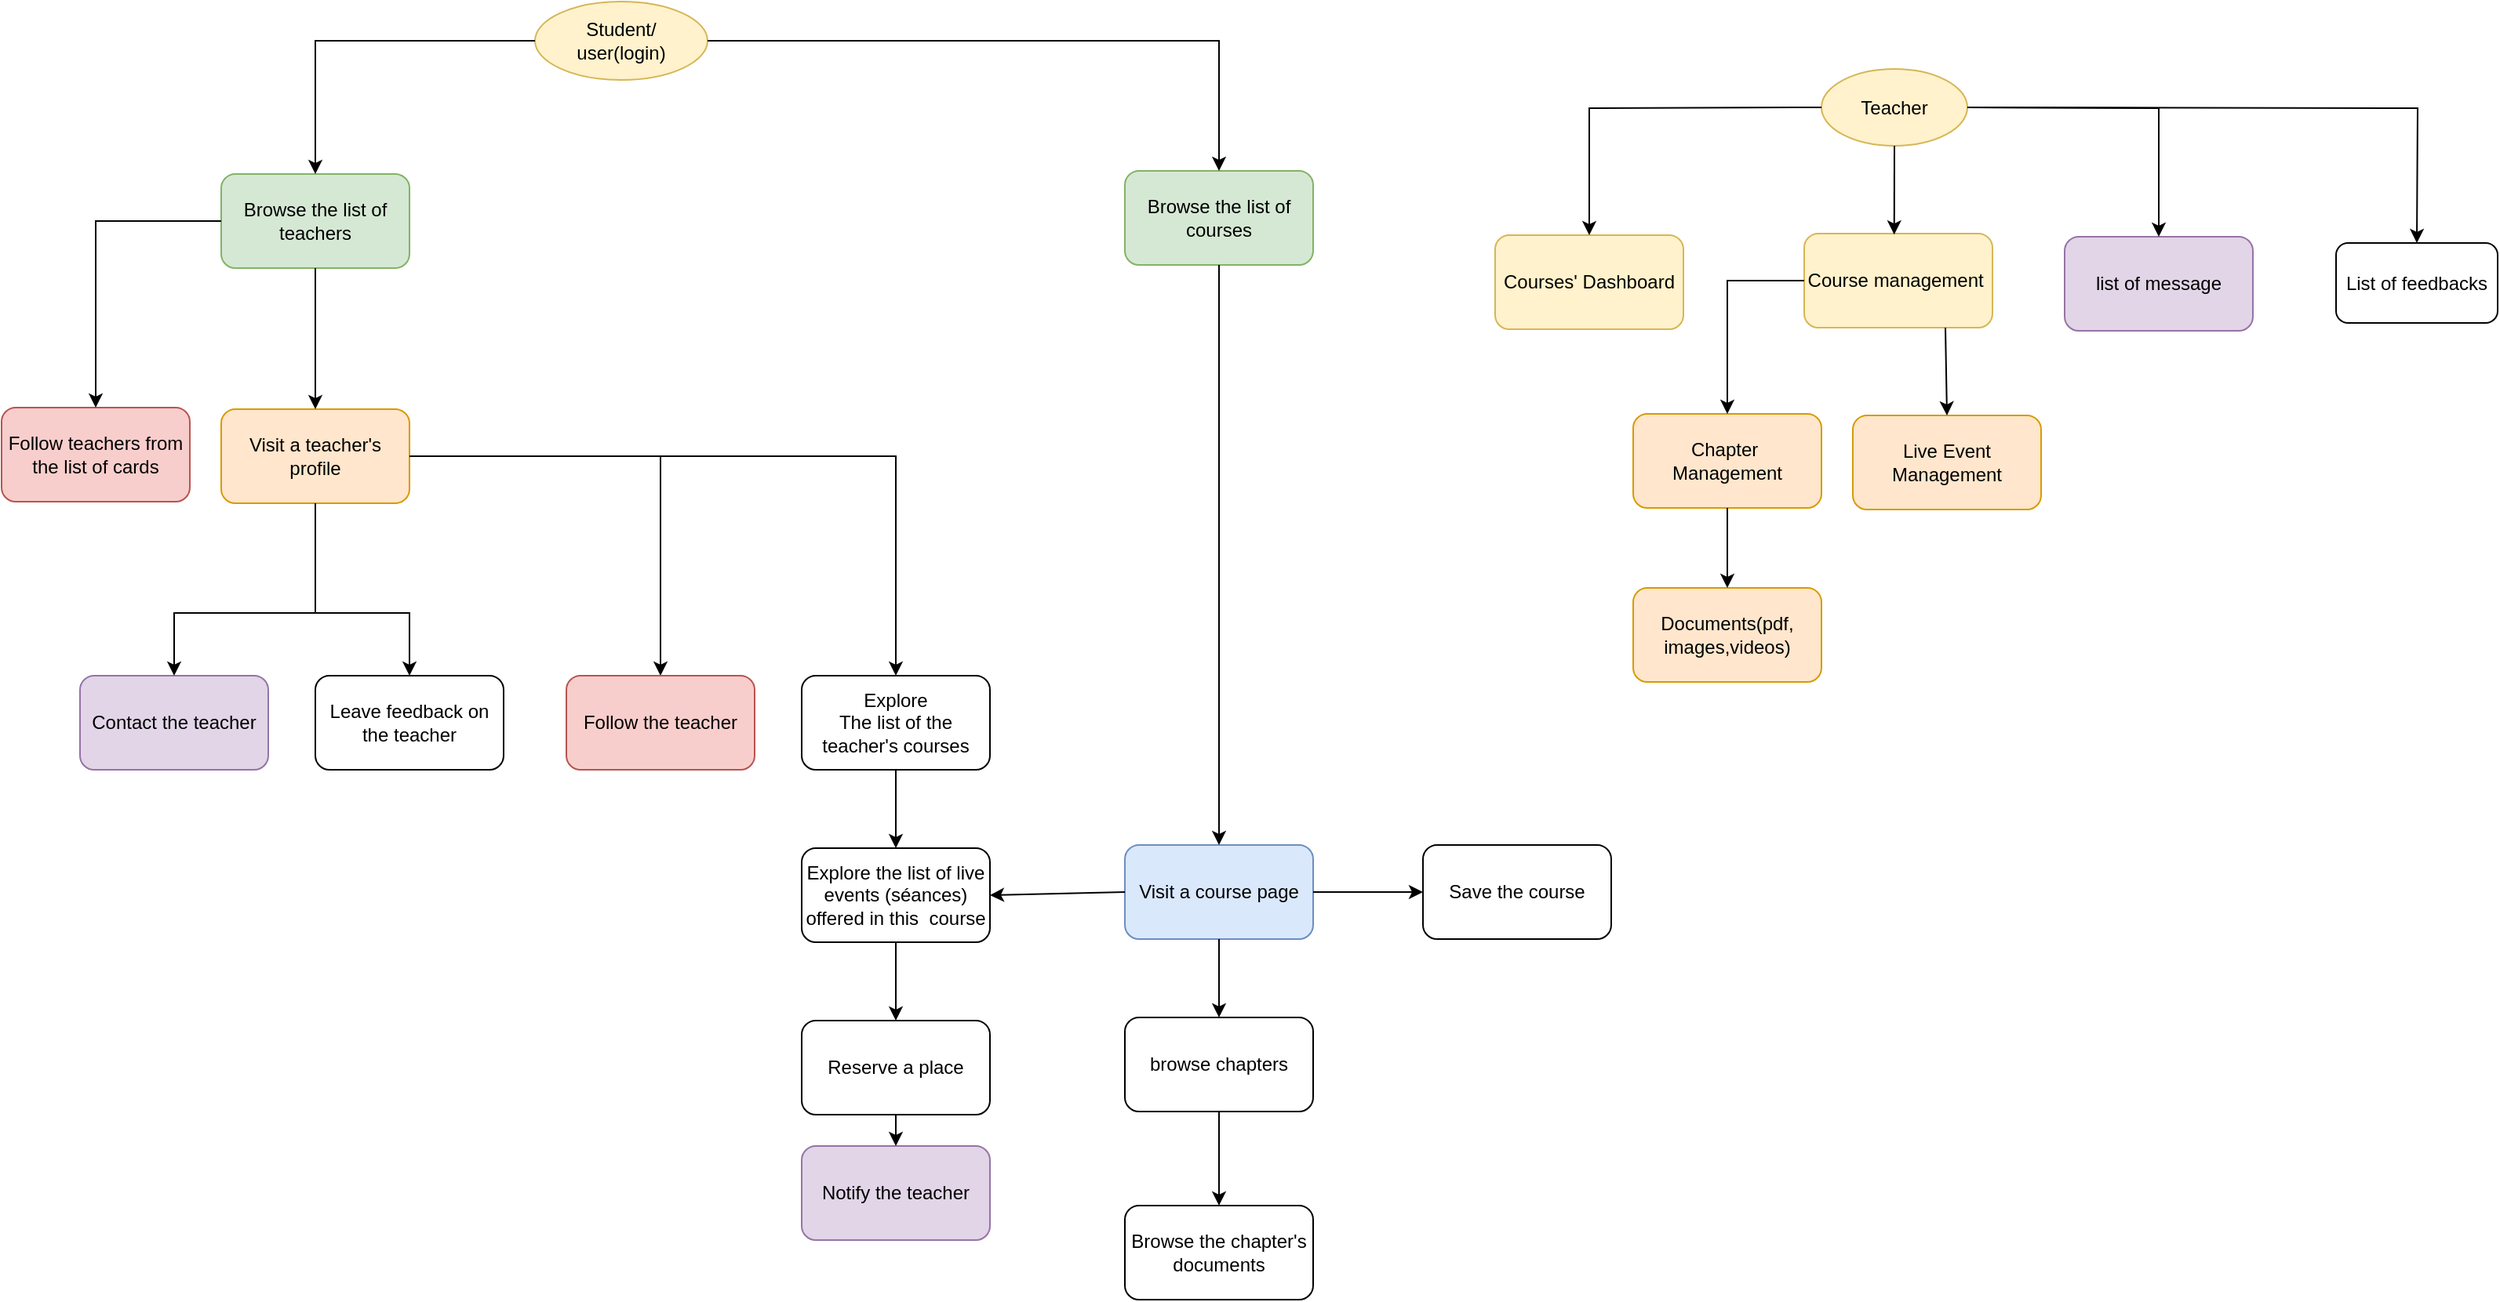 <mxfile version="24.7.10">
  <diagram name="Page-1" id="f1APdz8lFDjYEm-C7kxX">
    <mxGraphModel dx="1150" dy="653" grid="0" gridSize="10" guides="0" tooltips="1" connect="1" arrows="1" fold="1" page="1" pageScale="1" pageWidth="827" pageHeight="1169" math="0" shadow="0">
      <root>
        <mxCell id="0" />
        <mxCell id="1" parent="0" />
        <mxCell id="x2JKb4s64gCXa-HXRlv2-2" value="Student/&lt;div&gt;user(login)&lt;/div&gt;" style="ellipse;whiteSpace=wrap;html=1;fillColor=#fff2cc;strokeColor=#d6b656;" vertex="1" parent="1">
          <mxGeometry x="391" y="121" width="110" height="50" as="geometry" />
        </mxCell>
        <mxCell id="x2JKb4s64gCXa-HXRlv2-3" value="Browse the list of teachers" style="rounded=1;whiteSpace=wrap;html=1;fillColor=#d5e8d4;strokeColor=#82b366;" vertex="1" parent="1">
          <mxGeometry x="191" y="231" width="120" height="60" as="geometry" />
        </mxCell>
        <mxCell id="x2JKb4s64gCXa-HXRlv2-4" value="" style="endArrow=classic;html=1;rounded=0;exitX=0;exitY=0.5;exitDx=0;exitDy=0;entryX=0.5;entryY=0;entryDx=0;entryDy=0;" edge="1" parent="1" source="x2JKb4s64gCXa-HXRlv2-2" target="x2JKb4s64gCXa-HXRlv2-3">
          <mxGeometry width="50" height="50" relative="1" as="geometry">
            <mxPoint x="291" y="191" as="sourcePoint" />
            <mxPoint x="341" y="141" as="targetPoint" />
            <Array as="points">
              <mxPoint x="251" y="146" />
            </Array>
          </mxGeometry>
        </mxCell>
        <mxCell id="x2JKb4s64gCXa-HXRlv2-5" value="Browse the list of courses" style="rounded=1;whiteSpace=wrap;html=1;fillColor=#d5e8d4;strokeColor=#82b366;" vertex="1" parent="1">
          <mxGeometry x="767" y="229" width="120" height="60" as="geometry" />
        </mxCell>
        <mxCell id="x2JKb4s64gCXa-HXRlv2-6" value="" style="endArrow=classic;html=1;rounded=0;exitX=1;exitY=0.5;exitDx=0;exitDy=0;entryX=0.5;entryY=0;entryDx=0;entryDy=0;" edge="1" parent="1" target="x2JKb4s64gCXa-HXRlv2-5" source="x2JKb4s64gCXa-HXRlv2-2">
          <mxGeometry width="50" height="50" relative="1" as="geometry">
            <mxPoint x="521" y="131" as="sourcePoint" />
            <mxPoint x="721" y="151" as="targetPoint" />
            <Array as="points">
              <mxPoint x="827" y="146" />
            </Array>
          </mxGeometry>
        </mxCell>
        <mxCell id="x2JKb4s64gCXa-HXRlv2-7" value="Visit a teacher&#39;s profile" style="rounded=1;whiteSpace=wrap;html=1;fillColor=#ffe6cc;strokeColor=#d79b00;" vertex="1" parent="1">
          <mxGeometry x="191" y="381" width="120" height="60" as="geometry" />
        </mxCell>
        <mxCell id="x2JKb4s64gCXa-HXRlv2-8" value="Follow teachers from the list of cards" style="rounded=1;whiteSpace=wrap;html=1;fillColor=#f8cecc;strokeColor=#b85450;" vertex="1" parent="1">
          <mxGeometry x="51" y="380" width="120" height="60" as="geometry" />
        </mxCell>
        <mxCell id="x2JKb4s64gCXa-HXRlv2-9" value="Leave feedback on the teacher" style="rounded=1;whiteSpace=wrap;html=1;" vertex="1" parent="1">
          <mxGeometry x="251" y="551" width="120" height="60" as="geometry" />
        </mxCell>
        <mxCell id="x2JKb4s64gCXa-HXRlv2-10" value="Contact the teacher" style="rounded=1;whiteSpace=wrap;html=1;fillColor=#e1d5e7;strokeColor=#9673a6;" vertex="1" parent="1">
          <mxGeometry x="101" y="551" width="120" height="60" as="geometry" />
        </mxCell>
        <mxCell id="x2JKb4s64gCXa-HXRlv2-11" value="" style="endArrow=classic;html=1;rounded=0;exitX=0;exitY=0.5;exitDx=0;exitDy=0;entryX=0.5;entryY=0;entryDx=0;entryDy=0;" edge="1" parent="1" source="x2JKb4s64gCXa-HXRlv2-3" target="x2JKb4s64gCXa-HXRlv2-8">
          <mxGeometry width="50" height="50" relative="1" as="geometry">
            <mxPoint x="61" y="341" as="sourcePoint" />
            <mxPoint x="111" y="291" as="targetPoint" />
            <Array as="points">
              <mxPoint x="111" y="261" />
            </Array>
          </mxGeometry>
        </mxCell>
        <mxCell id="x2JKb4s64gCXa-HXRlv2-12" value="" style="endArrow=classic;html=1;rounded=0;exitX=0.5;exitY=1;exitDx=0;exitDy=0;entryX=0.5;entryY=0;entryDx=0;entryDy=0;" edge="1" parent="1" source="x2JKb4s64gCXa-HXRlv2-3" target="x2JKb4s64gCXa-HXRlv2-7">
          <mxGeometry width="50" height="50" relative="1" as="geometry">
            <mxPoint x="281" y="361" as="sourcePoint" />
            <mxPoint x="331" y="311" as="targetPoint" />
          </mxGeometry>
        </mxCell>
        <mxCell id="x2JKb4s64gCXa-HXRlv2-13" value="" style="endArrow=classic;html=1;rounded=0;entryX=0.5;entryY=0;entryDx=0;entryDy=0;exitX=0.5;exitY=1;exitDx=0;exitDy=0;" edge="1" parent="1" source="x2JKb4s64gCXa-HXRlv2-7" target="x2JKb4s64gCXa-HXRlv2-9">
          <mxGeometry width="50" height="50" relative="1" as="geometry">
            <mxPoint x="331" y="521" as="sourcePoint" />
            <mxPoint x="381" y="471" as="targetPoint" />
            <Array as="points">
              <mxPoint x="251" y="511" />
              <mxPoint x="311" y="511" />
            </Array>
          </mxGeometry>
        </mxCell>
        <mxCell id="x2JKb4s64gCXa-HXRlv2-14" value="" style="endArrow=classic;html=1;rounded=0;exitX=0.5;exitY=1;exitDx=0;exitDy=0;entryX=0.5;entryY=0;entryDx=0;entryDy=0;" edge="1" parent="1" source="x2JKb4s64gCXa-HXRlv2-7" target="x2JKb4s64gCXa-HXRlv2-10">
          <mxGeometry width="50" height="50" relative="1" as="geometry">
            <mxPoint x="131" y="541" as="sourcePoint" />
            <mxPoint x="181" y="491" as="targetPoint" />
            <Array as="points">
              <mxPoint x="251" y="511" />
              <mxPoint x="161" y="511" />
            </Array>
          </mxGeometry>
        </mxCell>
        <mxCell id="x2JKb4s64gCXa-HXRlv2-15" value="" style="endArrow=classic;html=1;rounded=0;exitX=1;exitY=0.5;exitDx=0;exitDy=0;entryX=0.5;entryY=0;entryDx=0;entryDy=0;" edge="1" parent="1" source="x2JKb4s64gCXa-HXRlv2-7" target="x2JKb4s64gCXa-HXRlv2-16">
          <mxGeometry width="50" height="50" relative="1" as="geometry">
            <mxPoint x="391" y="451" as="sourcePoint" />
            <mxPoint x="471" y="551" as="targetPoint" />
            <Array as="points">
              <mxPoint x="471" y="411" />
            </Array>
          </mxGeometry>
        </mxCell>
        <mxCell id="x2JKb4s64gCXa-HXRlv2-16" value="Follow the teacher" style="rounded=1;whiteSpace=wrap;html=1;fillColor=#f8cecc;strokeColor=#b85450;" vertex="1" parent="1">
          <mxGeometry x="411" y="551" width="120" height="60" as="geometry" />
        </mxCell>
        <mxCell id="x2JKb4s64gCXa-HXRlv2-17" value="Explore&lt;div&gt;The list of the teacher&#39;s courses&lt;br&gt;&lt;/div&gt;" style="rounded=1;whiteSpace=wrap;html=1;" vertex="1" parent="1">
          <mxGeometry x="561" y="551" width="120" height="60" as="geometry" />
        </mxCell>
        <mxCell id="x2JKb4s64gCXa-HXRlv2-18" value="" style="endArrow=classic;html=1;rounded=0;exitX=1;exitY=0.5;exitDx=0;exitDy=0;entryX=0.5;entryY=0;entryDx=0;entryDy=0;" edge="1" parent="1" source="x2JKb4s64gCXa-HXRlv2-7" target="x2JKb4s64gCXa-HXRlv2-17">
          <mxGeometry width="50" height="50" relative="1" as="geometry">
            <mxPoint x="311" y="411" as="sourcePoint" />
            <mxPoint x="581" y="431" as="targetPoint" />
            <Array as="points">
              <mxPoint x="621" y="411" />
            </Array>
          </mxGeometry>
        </mxCell>
        <mxCell id="x2JKb4s64gCXa-HXRlv2-19" value="Explore the list of live events (séances) offered in this&amp;nbsp; course" style="rounded=1;whiteSpace=wrap;html=1;" vertex="1" parent="1">
          <mxGeometry x="561" y="661" width="120" height="60" as="geometry" />
        </mxCell>
        <mxCell id="x2JKb4s64gCXa-HXRlv2-20" value="" style="endArrow=classic;html=1;rounded=0;exitX=0.5;exitY=1;exitDx=0;exitDy=0;entryX=0.5;entryY=0;entryDx=0;entryDy=0;" edge="1" parent="1" source="x2JKb4s64gCXa-HXRlv2-17" target="x2JKb4s64gCXa-HXRlv2-19">
          <mxGeometry width="50" height="50" relative="1" as="geometry">
            <mxPoint x="471" y="711" as="sourcePoint" />
            <mxPoint x="521" y="661" as="targetPoint" />
          </mxGeometry>
        </mxCell>
        <mxCell id="x2JKb4s64gCXa-HXRlv2-21" value="" style="endArrow=classic;html=1;rounded=0;exitX=0.5;exitY=1;exitDx=0;exitDy=0;" edge="1" parent="1" source="x2JKb4s64gCXa-HXRlv2-19">
          <mxGeometry width="50" height="50" relative="1" as="geometry">
            <mxPoint x="611" y="821" as="sourcePoint" />
            <mxPoint x="621" y="771" as="targetPoint" />
          </mxGeometry>
        </mxCell>
        <mxCell id="x2JKb4s64gCXa-HXRlv2-22" value="Reserve a place" style="rounded=1;whiteSpace=wrap;html=1;" vertex="1" parent="1">
          <mxGeometry x="561" y="771" width="120" height="60" as="geometry" />
        </mxCell>
        <mxCell id="x2JKb4s64gCXa-HXRlv2-23" value="Notify the teacher" style="rounded=1;whiteSpace=wrap;html=1;fillColor=#e1d5e7;strokeColor=#9673a6;" vertex="1" parent="1">
          <mxGeometry x="561" y="851" width="120" height="60" as="geometry" />
        </mxCell>
        <mxCell id="x2JKb4s64gCXa-HXRlv2-24" value="" style="endArrow=classic;html=1;rounded=0;exitX=0.5;exitY=1;exitDx=0;exitDy=0;entryX=0.5;entryY=0;entryDx=0;entryDy=0;" edge="1" parent="1" source="x2JKb4s64gCXa-HXRlv2-22" target="x2JKb4s64gCXa-HXRlv2-23">
          <mxGeometry width="50" height="50" relative="1" as="geometry">
            <mxPoint x="391" y="851" as="sourcePoint" />
            <mxPoint x="441" y="801" as="targetPoint" />
          </mxGeometry>
        </mxCell>
        <mxCell id="x2JKb4s64gCXa-HXRlv2-25" value="Visit a course page" style="rounded=1;whiteSpace=wrap;html=1;fillColor=#dae8fc;strokeColor=#6c8ebf;" vertex="1" parent="1">
          <mxGeometry x="767" y="659" width="120" height="60" as="geometry" />
        </mxCell>
        <mxCell id="x2JKb4s64gCXa-HXRlv2-26" value="" style="endArrow=classic;html=1;rounded=0;exitX=0.5;exitY=1;exitDx=0;exitDy=0;entryX=0.5;entryY=0;entryDx=0;entryDy=0;" edge="1" parent="1" source="x2JKb4s64gCXa-HXRlv2-5" target="x2JKb4s64gCXa-HXRlv2-25">
          <mxGeometry width="50" height="50" relative="1" as="geometry">
            <mxPoint x="647" y="359" as="sourcePoint" />
            <mxPoint x="697" y="309" as="targetPoint" />
          </mxGeometry>
        </mxCell>
        <mxCell id="x2JKb4s64gCXa-HXRlv2-27" value="" style="endArrow=classic;html=1;rounded=0;exitX=0;exitY=0.5;exitDx=0;exitDy=0;entryX=1;entryY=0.5;entryDx=0;entryDy=0;" edge="1" parent="1" source="x2JKb4s64gCXa-HXRlv2-25" target="x2JKb4s64gCXa-HXRlv2-19">
          <mxGeometry width="50" height="50" relative="1" as="geometry">
            <mxPoint x="711" y="651" as="sourcePoint" />
            <mxPoint x="761" y="601" as="targetPoint" />
          </mxGeometry>
        </mxCell>
        <mxCell id="x2JKb4s64gCXa-HXRlv2-28" value="Save the course" style="rounded=1;whiteSpace=wrap;html=1;" vertex="1" parent="1">
          <mxGeometry x="957" y="659" width="120" height="60" as="geometry" />
        </mxCell>
        <mxCell id="x2JKb4s64gCXa-HXRlv2-29" value="" style="endArrow=classic;html=1;rounded=0;entryX=0;entryY=0.5;entryDx=0;entryDy=0;exitX=1;exitY=0.5;exitDx=0;exitDy=0;" edge="1" parent="1" source="x2JKb4s64gCXa-HXRlv2-25" target="x2JKb4s64gCXa-HXRlv2-28">
          <mxGeometry width="50" height="50" relative="1" as="geometry">
            <mxPoint x="887" y="679" as="sourcePoint" />
            <mxPoint x="937" y="629" as="targetPoint" />
          </mxGeometry>
        </mxCell>
        <mxCell id="x2JKb4s64gCXa-HXRlv2-30" value="browse chapters" style="rounded=1;whiteSpace=wrap;html=1;" vertex="1" parent="1">
          <mxGeometry x="767" y="769" width="120" height="60" as="geometry" />
        </mxCell>
        <mxCell id="x2JKb4s64gCXa-HXRlv2-31" value="Browse the chapter&#39;s documents" style="rounded=1;whiteSpace=wrap;html=1;" vertex="1" parent="1">
          <mxGeometry x="767" y="889" width="120" height="60" as="geometry" />
        </mxCell>
        <mxCell id="x2JKb4s64gCXa-HXRlv2-32" value="" style="endArrow=classic;html=1;rounded=0;exitX=0.5;exitY=1;exitDx=0;exitDy=0;entryX=0.5;entryY=0;entryDx=0;entryDy=0;" edge="1" parent="1" source="x2JKb4s64gCXa-HXRlv2-25" target="x2JKb4s64gCXa-HXRlv2-30">
          <mxGeometry width="50" height="50" relative="1" as="geometry">
            <mxPoint x="957" y="799" as="sourcePoint" />
            <mxPoint x="1007" y="749" as="targetPoint" />
          </mxGeometry>
        </mxCell>
        <mxCell id="x2JKb4s64gCXa-HXRlv2-33" value="" style="endArrow=classic;html=1;rounded=0;exitX=0.5;exitY=1;exitDx=0;exitDy=0;entryX=0.5;entryY=0;entryDx=0;entryDy=0;" edge="1" parent="1" source="x2JKb4s64gCXa-HXRlv2-30" target="x2JKb4s64gCXa-HXRlv2-31">
          <mxGeometry width="50" height="50" relative="1" as="geometry">
            <mxPoint x="877" y="889" as="sourcePoint" />
            <mxPoint x="927" y="839" as="targetPoint" />
          </mxGeometry>
        </mxCell>
        <mxCell id="x2JKb4s64gCXa-HXRlv2-34" value="Teacher" style="ellipse;whiteSpace=wrap;html=1;fillColor=#fff2cc;strokeColor=#d6b656;" vertex="1" parent="1">
          <mxGeometry x="1211" y="164" width="93" height="49" as="geometry" />
        </mxCell>
        <mxCell id="x2JKb4s64gCXa-HXRlv2-35" value="Course management&amp;nbsp;" style="rounded=1;whiteSpace=wrap;html=1;fillColor=#fff2cc;strokeColor=#d6b656;" vertex="1" parent="1">
          <mxGeometry x="1200" y="269" width="120" height="60" as="geometry" />
        </mxCell>
        <mxCell id="x2JKb4s64gCXa-HXRlv2-36" value="list of message" style="rounded=1;whiteSpace=wrap;html=1;fillColor=#e1d5e7;strokeColor=#9673a6;" vertex="1" parent="1">
          <mxGeometry x="1366" y="271" width="120" height="60" as="geometry" />
        </mxCell>
        <mxCell id="x2JKb4s64gCXa-HXRlv2-37" value="List of feedbacks" style="rounded=1;whiteSpace=wrap;html=1;" vertex="1" parent="1">
          <mxGeometry x="1539" y="275" width="103" height="51" as="geometry" />
        </mxCell>
        <mxCell id="x2JKb4s64gCXa-HXRlv2-38" value="Chapter&amp;nbsp;&lt;div&gt;Management&lt;/div&gt;" style="rounded=1;whiteSpace=wrap;html=1;fillColor=#ffe6cc;strokeColor=#d79b00;" vertex="1" parent="1">
          <mxGeometry x="1091" y="384" width="120" height="60" as="geometry" />
        </mxCell>
        <mxCell id="x2JKb4s64gCXa-HXRlv2-40" value="Documents(pdf,&lt;div&gt;images,videos)&lt;/div&gt;" style="rounded=1;whiteSpace=wrap;html=1;fillColor=#ffe6cc;strokeColor=#d79b00;" vertex="1" parent="1">
          <mxGeometry x="1091" y="495" width="120" height="60" as="geometry" />
        </mxCell>
        <mxCell id="x2JKb4s64gCXa-HXRlv2-41" value="" style="endArrow=classic;html=1;rounded=0;exitX=0.5;exitY=1;exitDx=0;exitDy=0;entryX=0.478;entryY=0.01;entryDx=0;entryDy=0;entryPerimeter=0;" edge="1" parent="1" source="x2JKb4s64gCXa-HXRlv2-34" target="x2JKb4s64gCXa-HXRlv2-35">
          <mxGeometry width="50" height="50" relative="1" as="geometry">
            <mxPoint x="1110" y="226" as="sourcePoint" />
            <mxPoint x="1160" y="176" as="targetPoint" />
          </mxGeometry>
        </mxCell>
        <mxCell id="x2JKb4s64gCXa-HXRlv2-42" value="" style="endArrow=classic;html=1;rounded=0;exitX=0;exitY=0.5;exitDx=0;exitDy=0;entryX=0.5;entryY=0;entryDx=0;entryDy=0;" edge="1" parent="1" source="x2JKb4s64gCXa-HXRlv2-35" target="x2JKb4s64gCXa-HXRlv2-38">
          <mxGeometry width="50" height="50" relative="1" as="geometry">
            <mxPoint x="1078" y="300" as="sourcePoint" />
            <mxPoint x="1128" y="250" as="targetPoint" />
            <Array as="points">
              <mxPoint x="1151" y="299" />
            </Array>
          </mxGeometry>
        </mxCell>
        <mxCell id="x2JKb4s64gCXa-HXRlv2-43" value="" style="endArrow=classic;html=1;rounded=0;exitX=0.5;exitY=1;exitDx=0;exitDy=0;entryX=0.5;entryY=0;entryDx=0;entryDy=0;" edge="1" parent="1" source="x2JKb4s64gCXa-HXRlv2-38" target="x2JKb4s64gCXa-HXRlv2-40">
          <mxGeometry width="50" height="50" relative="1" as="geometry">
            <mxPoint x="1290" y="519" as="sourcePoint" />
            <mxPoint x="1340" y="469" as="targetPoint" />
          </mxGeometry>
        </mxCell>
        <mxCell id="x2JKb4s64gCXa-HXRlv2-44" value="Live Event Management" style="rounded=1;whiteSpace=wrap;html=1;fillColor=#ffe6cc;strokeColor=#d79b00;" vertex="1" parent="1">
          <mxGeometry x="1231" y="385" width="120" height="60" as="geometry" />
        </mxCell>
        <mxCell id="x2JKb4s64gCXa-HXRlv2-45" value="" style="endArrow=classic;html=1;rounded=0;exitX=0.75;exitY=1;exitDx=0;exitDy=0;entryX=0.5;entryY=0;entryDx=0;entryDy=0;" edge="1" parent="1" target="x2JKb4s64gCXa-HXRlv2-44" source="x2JKb4s64gCXa-HXRlv2-35">
          <mxGeometry width="50" height="50" relative="1" as="geometry">
            <mxPoint x="1291" y="334" as="sourcePoint" />
            <mxPoint x="1480" y="359" as="targetPoint" />
          </mxGeometry>
        </mxCell>
        <mxCell id="x2JKb4s64gCXa-HXRlv2-46" value="" style="endArrow=classic;html=1;rounded=0;exitX=1;exitY=0.5;exitDx=0;exitDy=0;entryX=0.5;entryY=0;entryDx=0;entryDy=0;" edge="1" parent="1" source="x2JKb4s64gCXa-HXRlv2-34" target="x2JKb4s64gCXa-HXRlv2-36">
          <mxGeometry width="50" height="50" relative="1" as="geometry">
            <mxPoint x="1381" y="174" as="sourcePoint" />
            <mxPoint x="1431" y="124" as="targetPoint" />
            <Array as="points">
              <mxPoint x="1426" y="189" />
            </Array>
          </mxGeometry>
        </mxCell>
        <mxCell id="x2JKb4s64gCXa-HXRlv2-47" value="" style="endArrow=classic;html=1;rounded=0;entryX=0.5;entryY=0;entryDx=0;entryDy=0;exitX=1;exitY=0.5;exitDx=0;exitDy=0;" edge="1" parent="1" source="x2JKb4s64gCXa-HXRlv2-34" target="x2JKb4s64gCXa-HXRlv2-37">
          <mxGeometry width="50" height="50" relative="1" as="geometry">
            <mxPoint x="1531" y="204" as="sourcePoint" />
            <mxPoint x="1581" y="154" as="targetPoint" />
            <Array as="points">
              <mxPoint x="1591" y="189" />
            </Array>
          </mxGeometry>
        </mxCell>
        <mxCell id="x2JKb4s64gCXa-HXRlv2-48" value="Courses&#39; Dashboard" style="rounded=1;whiteSpace=wrap;html=1;fillColor=#fff2cc;strokeColor=#d6b656;" vertex="1" parent="1">
          <mxGeometry x="1003" y="270" width="120" height="60" as="geometry" />
        </mxCell>
        <mxCell id="x2JKb4s64gCXa-HXRlv2-49" value="" style="endArrow=classic;html=1;rounded=0;entryX=0.5;entryY=0;entryDx=0;entryDy=0;exitX=0;exitY=0.5;exitDx=0;exitDy=0;" edge="1" parent="1" source="x2JKb4s64gCXa-HXRlv2-34" target="x2JKb4s64gCXa-HXRlv2-48">
          <mxGeometry width="50" height="50" relative="1" as="geometry">
            <mxPoint x="1074" y="216" as="sourcePoint" />
            <mxPoint x="1124" y="166" as="targetPoint" />
            <Array as="points">
              <mxPoint x="1063" y="189" />
            </Array>
          </mxGeometry>
        </mxCell>
      </root>
    </mxGraphModel>
  </diagram>
</mxfile>

